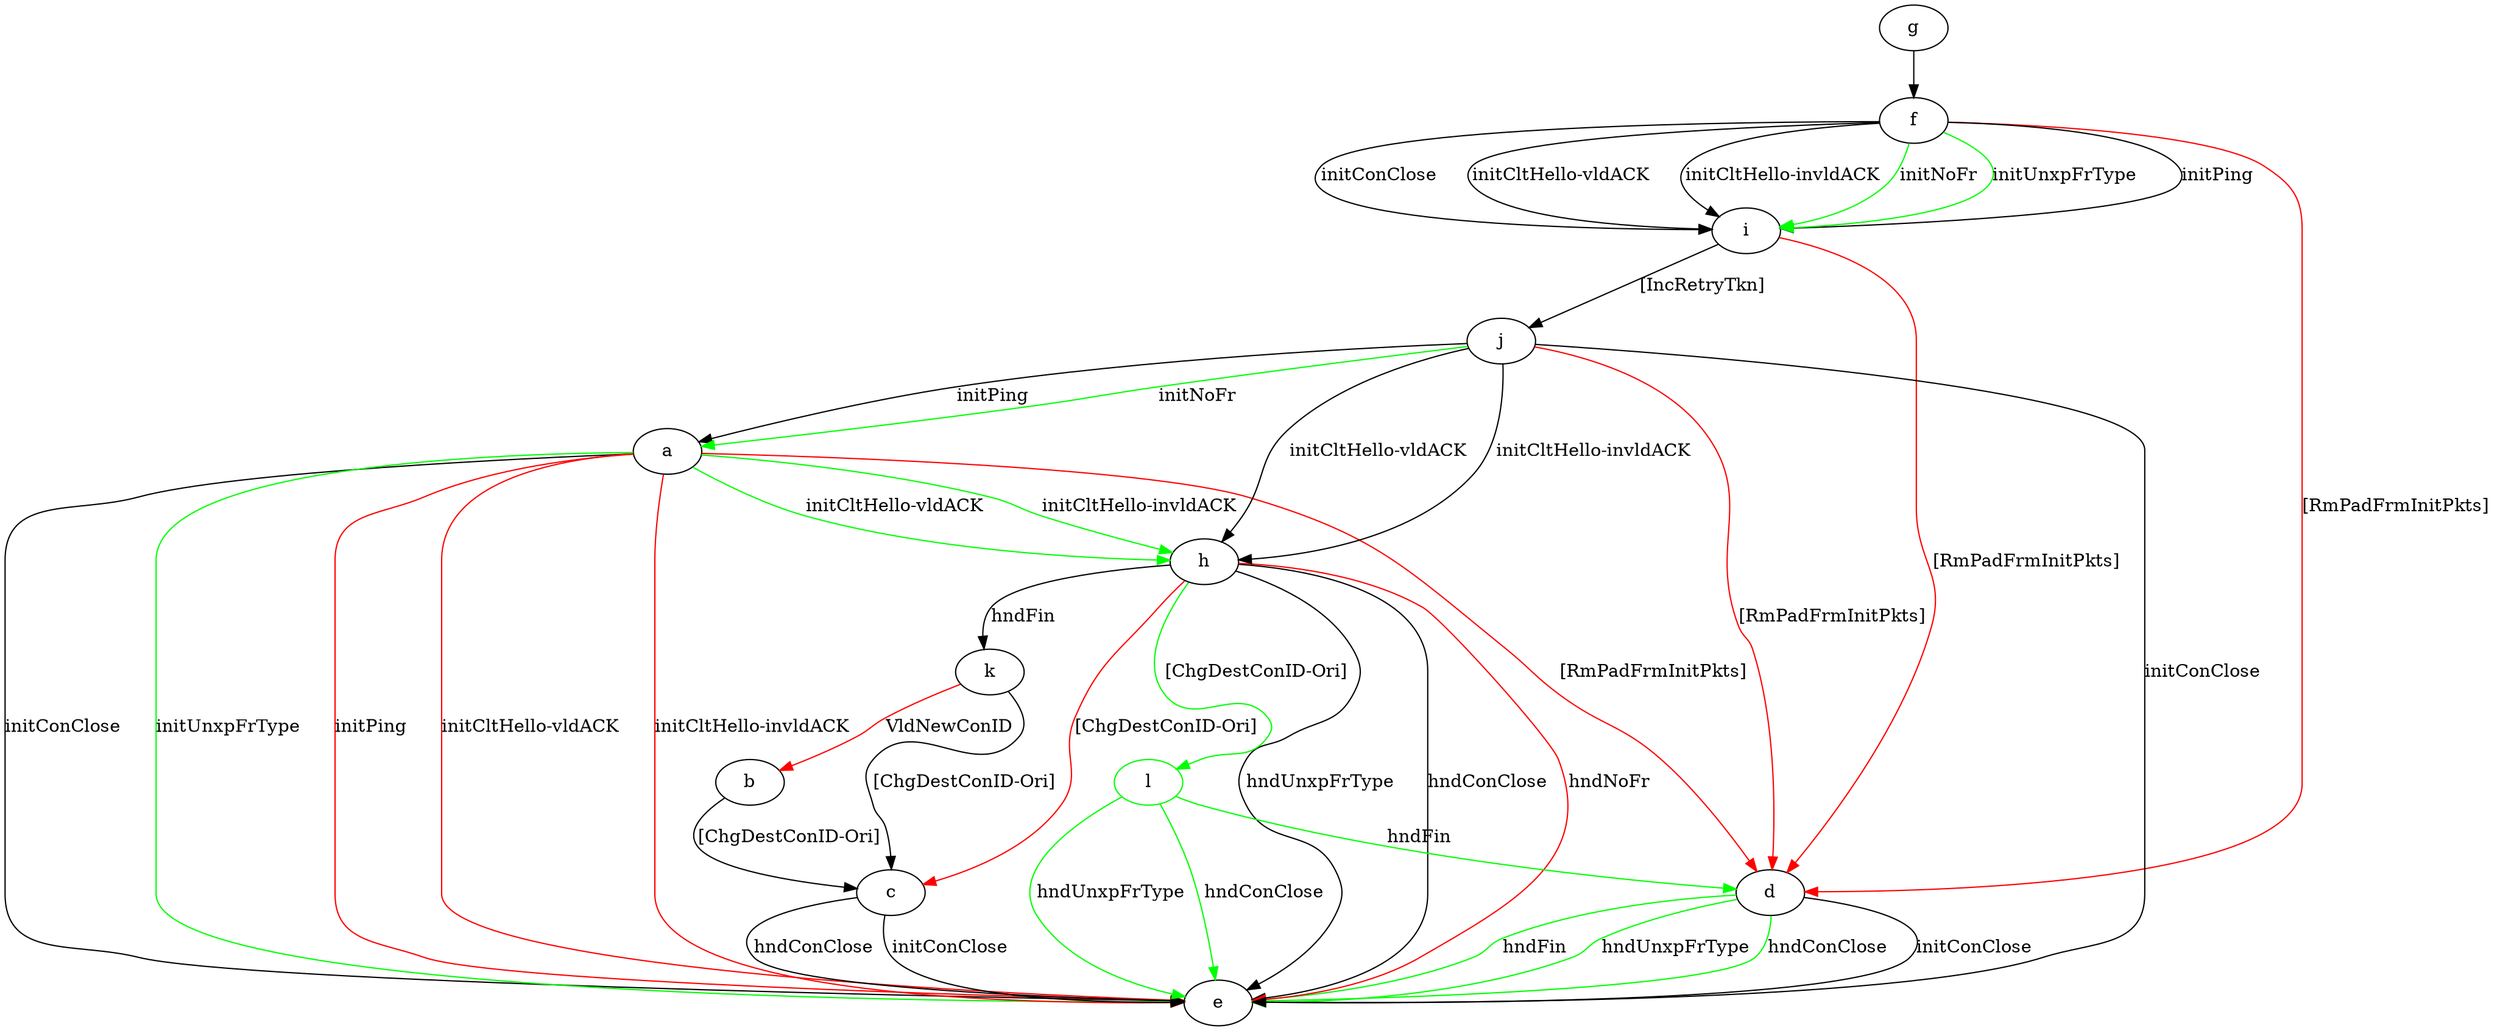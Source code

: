 digraph "" {
	a -> d	[key=0,
		color=red,
		label="[RmPadFrmInitPkts] "];
	a -> e	[key=0,
		label="initConClose "];
	a -> e	[key=1,
		color=green,
		label="initUnxpFrType "];
	a -> e	[key=2,
		color=red,
		label="initPing "];
	a -> e	[key=3,
		color=red,
		label="initCltHello-vldACK "];
	a -> e	[key=4,
		color=red,
		label="initCltHello-invldACK "];
	a -> h	[key=0,
		color=green,
		label="initCltHello-vldACK "];
	a -> h	[key=1,
		color=green,
		label="initCltHello-invldACK "];
	b -> c	[key=0,
		label="[ChgDestConID-Ori] "];
	c -> e	[key=0,
		label="initConClose "];
	c -> e	[key=1,
		label="hndConClose "];
	d -> e	[key=0,
		label="initConClose "];
	d -> e	[key=1,
		color=green,
		label="hndFin "];
	d -> e	[key=2,
		color=green,
		label="hndUnxpFrType "];
	d -> e	[key=3,
		color=green,
		label="hndConClose "];
	f -> d	[key=0,
		color=red,
		label="[RmPadFrmInitPkts] "];
	f -> i	[key=0,
		label="initPing "];
	f -> i	[key=1,
		label="initConClose "];
	f -> i	[key=2,
		label="initCltHello-vldACK "];
	f -> i	[key=3,
		label="initCltHello-invldACK "];
	f -> i	[key=4,
		color=green,
		label="initNoFr "];
	f -> i	[key=5,
		color=green,
		label="initUnxpFrType "];
	g -> f	[key=0];
	h -> c	[key=0,
		color=red,
		label="[ChgDestConID-Ori] "];
	h -> e	[key=0,
		label="hndUnxpFrType "];
	h -> e	[key=1,
		label="hndConClose "];
	h -> e	[key=2,
		color=red,
		label="hndNoFr "];
	h -> k	[key=0,
		label="hndFin "];
	l	[color=green];
	h -> l	[key=0,
		color=green,
		label="[ChgDestConID-Ori] "];
	i -> d	[key=0,
		color=red,
		label="[RmPadFrmInitPkts] "];
	i -> j	[key=0,
		label="[IncRetryTkn] "];
	j -> a	[key=0,
		label="initPing "];
	j -> a	[key=1,
		color=green,
		label="initNoFr "];
	j -> d	[key=0,
		color=red,
		label="[RmPadFrmInitPkts] "];
	j -> e	[key=0,
		label="initConClose "];
	j -> h	[key=0,
		label="initCltHello-vldACK "];
	j -> h	[key=1,
		label="initCltHello-invldACK "];
	k -> b	[key=0,
		color=red,
		label="VldNewConID "];
	k -> c	[key=0,
		label="[ChgDestConID-Ori] "];
	l -> d	[key=0,
		color=green,
		label="hndFin "];
	l -> e	[key=0,
		color=green,
		label="hndUnxpFrType "];
	l -> e	[key=1,
		color=green,
		label="hndConClose "];
}
